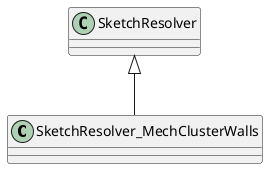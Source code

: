 @startuml
class SketchResolver_MechClusterWalls {
}
SketchResolver <|-- SketchResolver_MechClusterWalls
@enduml
